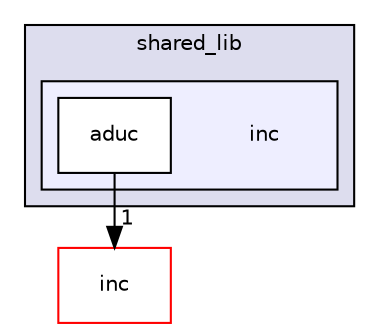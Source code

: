digraph "src/extensions/shared_lib/inc" {
  compound=true
  node [ fontsize="10", fontname="Helvetica"];
  edge [ labelfontsize="10", labelfontname="Helvetica"];
  subgraph clusterdir_8d7f4a599028c5844c1d7e3964964518 {
    graph [ bgcolor="#ddddee", pencolor="black", label="shared_lib" fontname="Helvetica", fontsize="10", URL="dir_8d7f4a599028c5844c1d7e3964964518.html"]
  subgraph clusterdir_7852f8e24dbf7c53b014f761b80b83bc {
    graph [ bgcolor="#eeeeff", pencolor="black", label="" URL="dir_7852f8e24dbf7c53b014f761b80b83bc.html"];
    dir_7852f8e24dbf7c53b014f761b80b83bc [shape=plaintext label="inc"];
    dir_cb08daec8e731b8d6d277e4edce1a638 [shape=box label="aduc" color="black" fillcolor="white" style="filled" URL="dir_cb08daec8e731b8d6d277e4edce1a638.html"];
  }
  }
  dir_6bc6ad22483805bbbda55258ad2a62ea [shape=box label="inc" fillcolor="white" style="filled" color="red" URL="dir_6bc6ad22483805bbbda55258ad2a62ea.html"];
  dir_cb08daec8e731b8d6d277e4edce1a638->dir_6bc6ad22483805bbbda55258ad2a62ea [headlabel="1", labeldistance=1.5 headhref="dir_000121_000137.html"];
}
